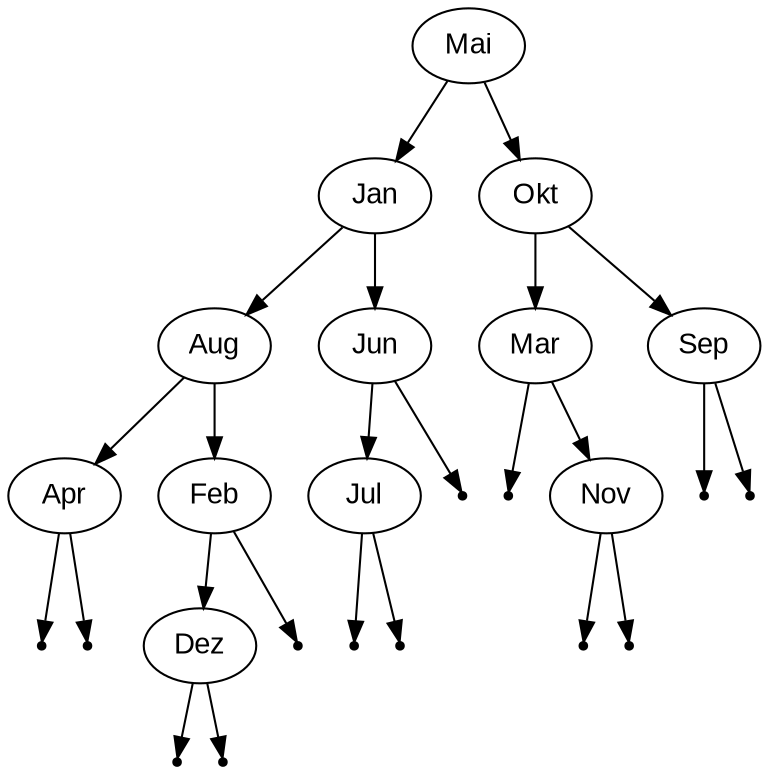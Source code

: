 digraph BST {
    node [fontname="Arial"];
    "Mai"-> "Jan";
    "Jan"-> "Aug";
    "Aug"-> "Apr";
    null0 [shape=point];
    "Apr"-> null0;
    null1 [shape=point];
    "Apr"-> null1;
    "Aug"-> "Feb";
    "Feb"-> "Dez";
    null2 [shape=point];
    "Dez"-> null2;
    null3 [shape=point];
    "Dez"-> null3;
    null4 [shape=point];
    "Feb"-> null4;
    "Jan"-> "Jun";
    "Jun"-> "Jul";
    null5 [shape=point];
    "Jul"-> null5;
    null6 [shape=point];
    "Jul"-> null6;
    null7 [shape=point];
    "Jun"-> null7;
    "Mai"-> "Okt";
    "Okt"-> "Mar";
    null8 [shape=point];
    "Mar"-> null8;
    "Mar"-> "Nov";
    null9 [shape=point];
    "Nov"-> null9;
    null10 [shape=point];
    "Nov"-> null10;
    "Okt"-> "Sep";
    null11 [shape=point];
    "Sep"-> null11;
    null12 [shape=point];
    "Sep"-> null12;
}
